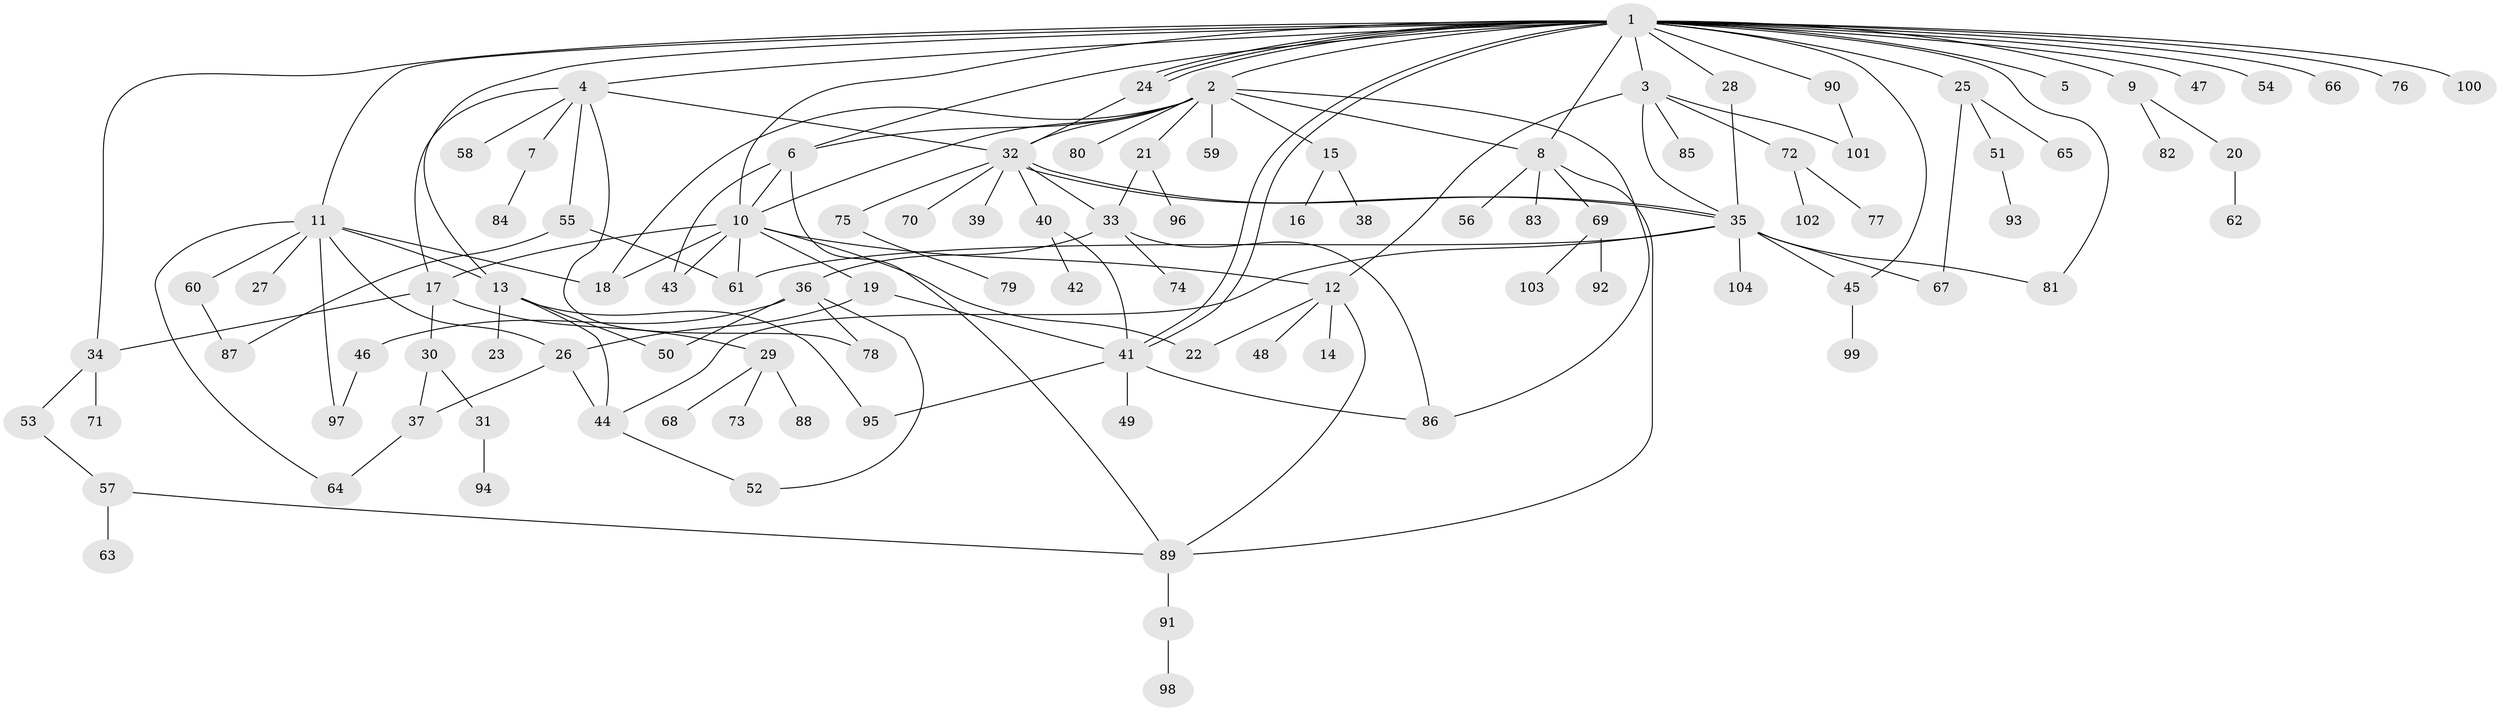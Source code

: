 // Generated by graph-tools (version 1.1) at 2025/47/03/09/25 04:47:48]
// undirected, 104 vertices, 148 edges
graph export_dot {
graph [start="1"]
  node [color=gray90,style=filled];
  1;
  2;
  3;
  4;
  5;
  6;
  7;
  8;
  9;
  10;
  11;
  12;
  13;
  14;
  15;
  16;
  17;
  18;
  19;
  20;
  21;
  22;
  23;
  24;
  25;
  26;
  27;
  28;
  29;
  30;
  31;
  32;
  33;
  34;
  35;
  36;
  37;
  38;
  39;
  40;
  41;
  42;
  43;
  44;
  45;
  46;
  47;
  48;
  49;
  50;
  51;
  52;
  53;
  54;
  55;
  56;
  57;
  58;
  59;
  60;
  61;
  62;
  63;
  64;
  65;
  66;
  67;
  68;
  69;
  70;
  71;
  72;
  73;
  74;
  75;
  76;
  77;
  78;
  79;
  80;
  81;
  82;
  83;
  84;
  85;
  86;
  87;
  88;
  89;
  90;
  91;
  92;
  93;
  94;
  95;
  96;
  97;
  98;
  99;
  100;
  101;
  102;
  103;
  104;
  1 -- 2;
  1 -- 3;
  1 -- 4;
  1 -- 5;
  1 -- 6;
  1 -- 8;
  1 -- 9;
  1 -- 10;
  1 -- 11;
  1 -- 13;
  1 -- 24;
  1 -- 24;
  1 -- 24;
  1 -- 25;
  1 -- 28;
  1 -- 34;
  1 -- 41;
  1 -- 41;
  1 -- 45;
  1 -- 47;
  1 -- 54;
  1 -- 66;
  1 -- 76;
  1 -- 81;
  1 -- 90;
  1 -- 100;
  2 -- 6;
  2 -- 8;
  2 -- 10;
  2 -- 15;
  2 -- 18;
  2 -- 21;
  2 -- 32;
  2 -- 59;
  2 -- 80;
  2 -- 86;
  3 -- 12;
  3 -- 35;
  3 -- 72;
  3 -- 85;
  3 -- 101;
  4 -- 7;
  4 -- 17;
  4 -- 32;
  4 -- 55;
  4 -- 58;
  4 -- 78;
  6 -- 10;
  6 -- 43;
  6 -- 89;
  7 -- 84;
  8 -- 56;
  8 -- 69;
  8 -- 83;
  8 -- 89;
  9 -- 20;
  9 -- 82;
  10 -- 12;
  10 -- 17;
  10 -- 18;
  10 -- 19;
  10 -- 22;
  10 -- 43;
  10 -- 61;
  11 -- 13;
  11 -- 18;
  11 -- 26;
  11 -- 27;
  11 -- 60;
  11 -- 64;
  11 -- 97;
  12 -- 14;
  12 -- 22;
  12 -- 48;
  12 -- 89;
  13 -- 23;
  13 -- 44;
  13 -- 50;
  13 -- 95;
  15 -- 16;
  15 -- 38;
  17 -- 29;
  17 -- 30;
  17 -- 34;
  19 -- 26;
  19 -- 41;
  20 -- 62;
  21 -- 33;
  21 -- 96;
  24 -- 32;
  25 -- 51;
  25 -- 65;
  25 -- 67;
  26 -- 37;
  26 -- 44;
  28 -- 35;
  29 -- 68;
  29 -- 73;
  29 -- 88;
  30 -- 31;
  30 -- 37;
  31 -- 94;
  32 -- 33;
  32 -- 35;
  32 -- 35;
  32 -- 39;
  32 -- 40;
  32 -- 70;
  32 -- 75;
  33 -- 36;
  33 -- 74;
  33 -- 86;
  34 -- 53;
  34 -- 71;
  35 -- 44;
  35 -- 45;
  35 -- 61;
  35 -- 67;
  35 -- 81;
  35 -- 104;
  36 -- 46;
  36 -- 50;
  36 -- 52;
  36 -- 78;
  37 -- 64;
  40 -- 41;
  40 -- 42;
  41 -- 49;
  41 -- 86;
  41 -- 95;
  44 -- 52;
  45 -- 99;
  46 -- 97;
  51 -- 93;
  53 -- 57;
  55 -- 61;
  55 -- 87;
  57 -- 63;
  57 -- 89;
  60 -- 87;
  69 -- 92;
  69 -- 103;
  72 -- 77;
  72 -- 102;
  75 -- 79;
  89 -- 91;
  90 -- 101;
  91 -- 98;
}

